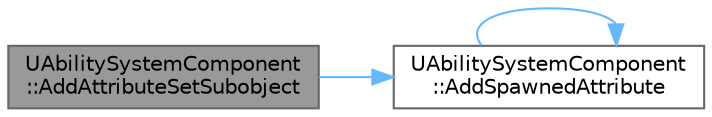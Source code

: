 digraph "UAbilitySystemComponent::AddAttributeSetSubobject"
{
 // INTERACTIVE_SVG=YES
 // LATEX_PDF_SIZE
  bgcolor="transparent";
  edge [fontname=Helvetica,fontsize=10,labelfontname=Helvetica,labelfontsize=10];
  node [fontname=Helvetica,fontsize=10,shape=box,height=0.2,width=0.4];
  rankdir="LR";
  Node1 [id="Node000001",label="UAbilitySystemComponent\l::AddAttributeSetSubobject",height=0.2,width=0.4,color="gray40", fillcolor="grey60", style="filled", fontcolor="black",tooltip="Manually add a new attribute set that is a subobject of this ability system component."];
  Node1 -> Node2 [id="edge1_Node000001_Node000002",color="steelblue1",style="solid",tooltip=" "];
  Node2 [id="Node000002",label="UAbilitySystemComponent\l::AddSpawnedAttribute",height=0.2,width=0.4,color="grey40", fillcolor="white", style="filled",URL="$d4/d2d/classUAbilitySystemComponent.html#afe9ffa7bd4acd2e92ece46c5242bcc22",tooltip="Add a new attribute set."];
  Node2 -> Node2 [id="edge2_Node000002_Node000002",color="steelblue1",style="solid",tooltip=" "];
}
